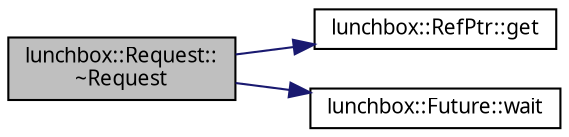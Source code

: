 digraph "lunchbox::Request::~Request"
{
  edge [fontname="Sans",fontsize="10",labelfontname="Sans",labelfontsize="10"];
  node [fontname="Sans",fontsize="10",shape=record];
  rankdir="LR";
  Node1 [label="lunchbox::Request::\l~Request",height=0.2,width=0.4,color="black", fillcolor="grey75", style="filled" fontcolor="black"];
  Node1 -> Node2 [color="midnightblue",fontsize="10",style="solid",fontname="Sans"];
  Node2 [label="lunchbox::RefPtr::get",height=0.2,width=0.4,color="black", fillcolor="white", style="filled",URL="$classlunchbox_1_1_ref_ptr.html#a86e4121d34aea87e87980acb05c7f432"];
  Node1 -> Node3 [color="midnightblue",fontsize="10",style="solid",fontname="Sans"];
  Node3 [label="lunchbox::Future::wait",height=0.2,width=0.4,color="black", fillcolor="white", style="filled",URL="$classlunchbox_1_1_future.html#ac5ec8524e98bd91cc0dff04087dc2a8b",tooltip="Wait for the promise to be fullfilled. "];
}
